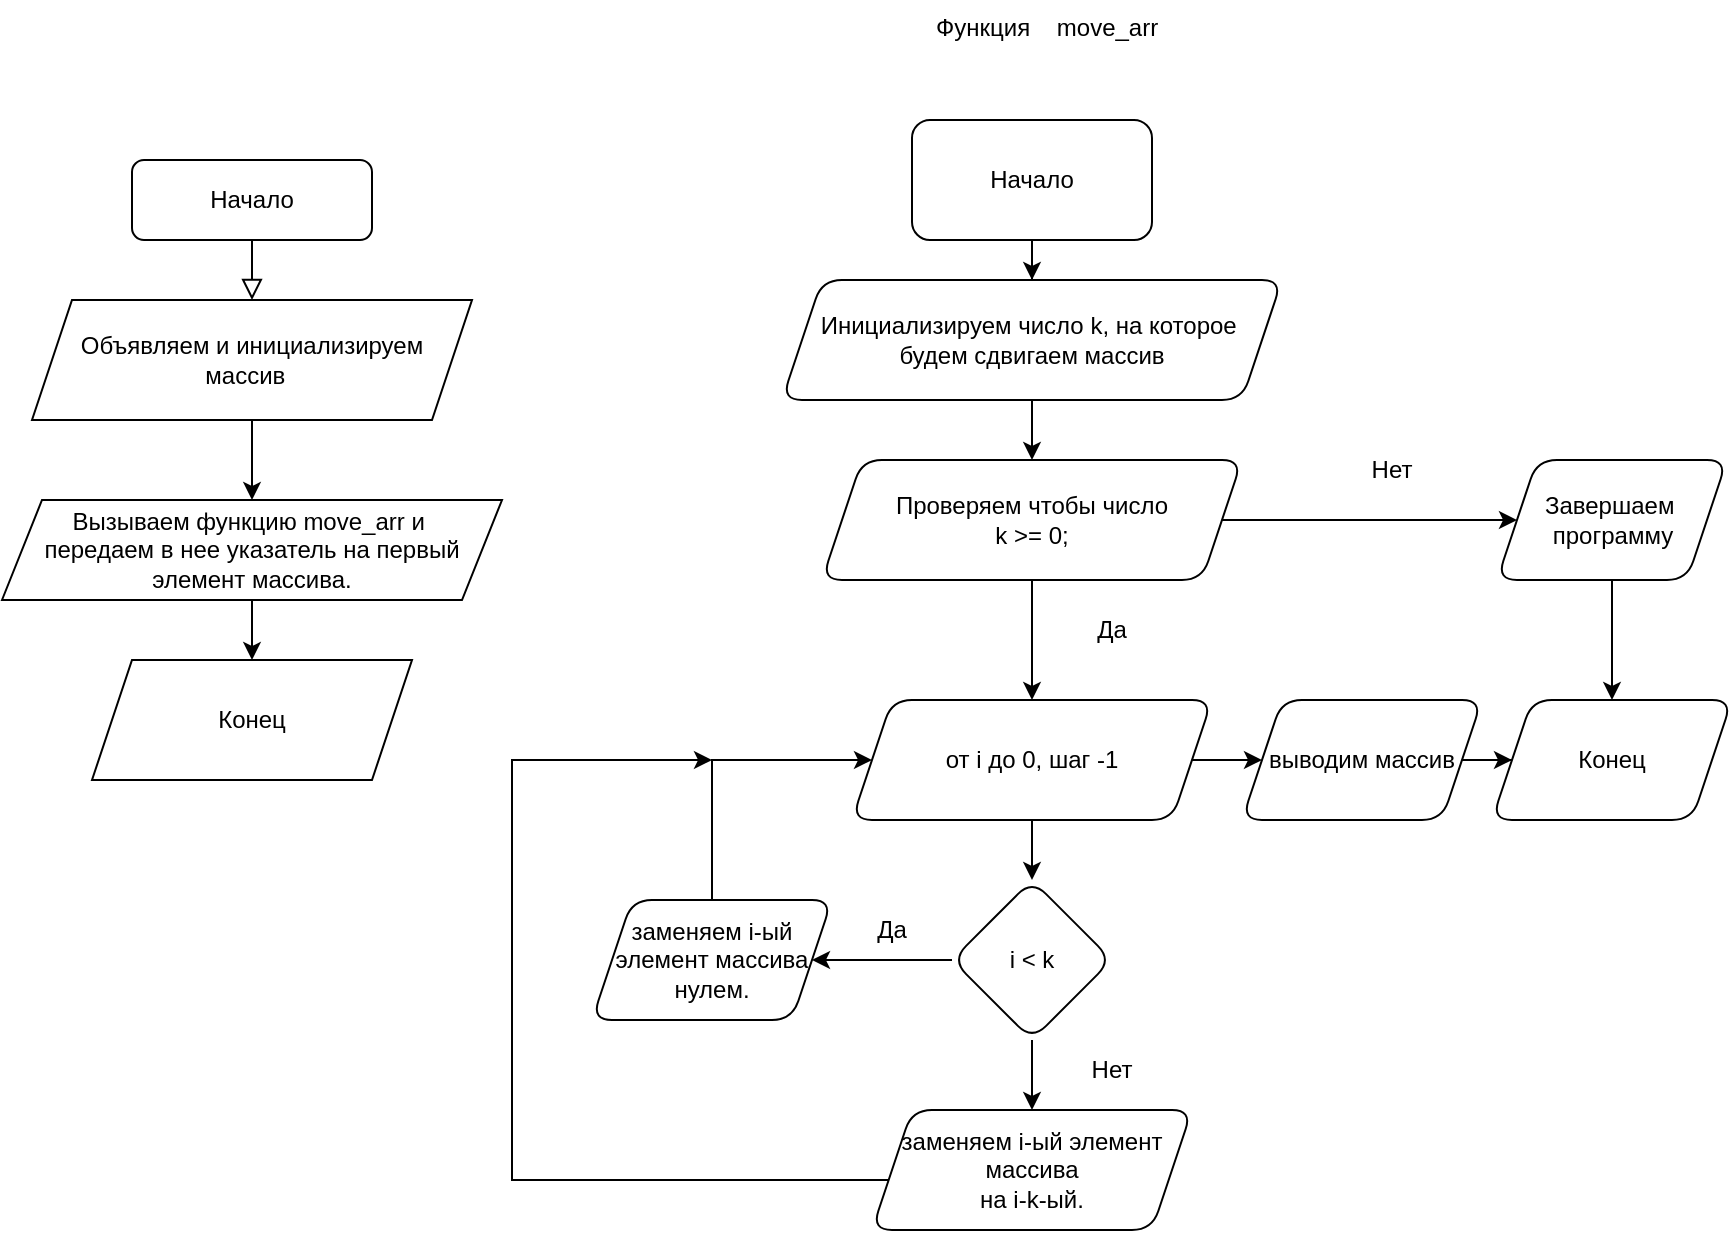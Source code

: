 <mxfile version="21.0.2" type="device"><diagram id="C5RBs43oDa-KdzZeNtuy" name="Page-1"><mxGraphModel dx="1434" dy="795" grid="1" gridSize="10" guides="1" tooltips="1" connect="1" arrows="1" fold="1" page="1" pageScale="1" pageWidth="827" pageHeight="1169" math="0" shadow="0"><root><mxCell id="WIyWlLk6GJQsqaUBKTNV-0"/><mxCell id="WIyWlLk6GJQsqaUBKTNV-1" parent="WIyWlLk6GJQsqaUBKTNV-0"/><mxCell id="WIyWlLk6GJQsqaUBKTNV-2" value="" style="rounded=0;html=1;jettySize=auto;orthogonalLoop=1;fontSize=11;endArrow=block;endFill=0;endSize=8;strokeWidth=1;shadow=0;labelBackgroundColor=none;edgeStyle=orthogonalEdgeStyle;entryX=0.5;entryY=0;entryDx=0;entryDy=0;" parent="WIyWlLk6GJQsqaUBKTNV-1" source="WIyWlLk6GJQsqaUBKTNV-3" target="ndH1BawbBAhZiwr_uZ70-0" edge="1"><mxGeometry relative="1" as="geometry"><mxPoint x="220" y="160" as="targetPoint"/></mxGeometry></mxCell><mxCell id="WIyWlLk6GJQsqaUBKTNV-3" value="Начало" style="rounded=1;whiteSpace=wrap;html=1;fontSize=12;glass=0;strokeWidth=1;shadow=0;" parent="WIyWlLk6GJQsqaUBKTNV-1" vertex="1"><mxGeometry x="160" y="110" width="120" height="40" as="geometry"/></mxCell><mxCell id="ndH1BawbBAhZiwr_uZ70-2" value="" style="edgeStyle=orthogonalEdgeStyle;rounded=0;orthogonalLoop=1;jettySize=auto;html=1;" parent="WIyWlLk6GJQsqaUBKTNV-1" source="ndH1BawbBAhZiwr_uZ70-0" target="ndH1BawbBAhZiwr_uZ70-1" edge="1"><mxGeometry relative="1" as="geometry"/></mxCell><mxCell id="ndH1BawbBAhZiwr_uZ70-0" value="Объявляем и инициализируем &lt;br&gt;массив&amp;nbsp;&amp;nbsp;" style="shape=parallelogram;perimeter=parallelogramPerimeter;whiteSpace=wrap;html=1;fixedSize=1;" parent="WIyWlLk6GJQsqaUBKTNV-1" vertex="1"><mxGeometry x="110" y="180" width="220" height="60" as="geometry"/></mxCell><mxCell id="ndH1BawbBAhZiwr_uZ70-4" value="" style="edgeStyle=orthogonalEdgeStyle;rounded=0;orthogonalLoop=1;jettySize=auto;html=1;" parent="WIyWlLk6GJQsqaUBKTNV-1" source="ndH1BawbBAhZiwr_uZ70-1" target="ndH1BawbBAhZiwr_uZ70-3" edge="1"><mxGeometry relative="1" as="geometry"/></mxCell><mxCell id="ndH1BawbBAhZiwr_uZ70-1" value="Вызываем функцию&amp;nbsp;move_arr и&amp;nbsp;&lt;br&gt;передаем в нее указатель на первый&lt;br&gt;элемент массива." style="shape=parallelogram;perimeter=parallelogramPerimeter;whiteSpace=wrap;html=1;fixedSize=1;" parent="WIyWlLk6GJQsqaUBKTNV-1" vertex="1"><mxGeometry x="95" y="280" width="250" height="50" as="geometry"/></mxCell><mxCell id="ndH1BawbBAhZiwr_uZ70-3" value="Конец" style="shape=parallelogram;perimeter=parallelogramPerimeter;whiteSpace=wrap;html=1;fixedSize=1;" parent="WIyWlLk6GJQsqaUBKTNV-1" vertex="1"><mxGeometry x="140" y="360" width="160" height="60" as="geometry"/></mxCell><mxCell id="ndH1BawbBAhZiwr_uZ70-5" value="Функция&amp;nbsp; &amp;nbsp; move_arr" style="text;whiteSpace=wrap;html=1;" parent="WIyWlLk6GJQsqaUBKTNV-1" vertex="1"><mxGeometry x="560" y="30" width="130" height="40" as="geometry"/></mxCell><mxCell id="ndH1BawbBAhZiwr_uZ70-8" value="" style="edgeStyle=orthogonalEdgeStyle;rounded=0;orthogonalLoop=1;jettySize=auto;html=1;" parent="WIyWlLk6GJQsqaUBKTNV-1" source="ndH1BawbBAhZiwr_uZ70-6" target="ndH1BawbBAhZiwr_uZ70-7" edge="1"><mxGeometry relative="1" as="geometry"/></mxCell><mxCell id="ndH1BawbBAhZiwr_uZ70-6" value="Начало" style="rounded=1;whiteSpace=wrap;html=1;" parent="WIyWlLk6GJQsqaUBKTNV-1" vertex="1"><mxGeometry x="550" y="90" width="120" height="60" as="geometry"/></mxCell><mxCell id="ndH1BawbBAhZiwr_uZ70-10" value="" style="edgeStyle=orthogonalEdgeStyle;rounded=0;orthogonalLoop=1;jettySize=auto;html=1;" parent="WIyWlLk6GJQsqaUBKTNV-1" source="ndH1BawbBAhZiwr_uZ70-7" target="ndH1BawbBAhZiwr_uZ70-9" edge="1"><mxGeometry relative="1" as="geometry"/></mxCell><mxCell id="ndH1BawbBAhZiwr_uZ70-7" value="Инициализируем число k, на которое&amp;nbsp;&lt;br&gt;будем сдвигаем массив" style="shape=parallelogram;perimeter=parallelogramPerimeter;whiteSpace=wrap;html=1;fixedSize=1;rounded=1;" parent="WIyWlLk6GJQsqaUBKTNV-1" vertex="1"><mxGeometry x="485" y="170" width="250" height="60" as="geometry"/></mxCell><mxCell id="ndH1BawbBAhZiwr_uZ70-15" value="" style="edgeStyle=orthogonalEdgeStyle;rounded=0;orthogonalLoop=1;jettySize=auto;html=1;" parent="WIyWlLk6GJQsqaUBKTNV-1" source="ndH1BawbBAhZiwr_uZ70-9" target="ndH1BawbBAhZiwr_uZ70-14" edge="1"><mxGeometry relative="1" as="geometry"/></mxCell><mxCell id="nCClJlRe7qVBqYcviywT-1" value="" style="edgeStyle=orthogonalEdgeStyle;rounded=0;orthogonalLoop=1;jettySize=auto;html=1;" parent="WIyWlLk6GJQsqaUBKTNV-1" source="ndH1BawbBAhZiwr_uZ70-9" target="ndH1BawbBAhZiwr_uZ70-11" edge="1"><mxGeometry relative="1" as="geometry"><mxPoint x="790" y="265" as="targetPoint"/></mxGeometry></mxCell><mxCell id="ndH1BawbBAhZiwr_uZ70-9" value="Проверяем чтобы число&lt;br&gt;k &amp;gt;= 0;" style="shape=parallelogram;perimeter=parallelogramPerimeter;whiteSpace=wrap;html=1;fixedSize=1;rounded=1;" parent="WIyWlLk6GJQsqaUBKTNV-1" vertex="1"><mxGeometry x="505" y="260" width="210" height="60" as="geometry"/></mxCell><mxCell id="nCClJlRe7qVBqYcviywT-3" value="" style="edgeStyle=orthogonalEdgeStyle;rounded=0;orthogonalLoop=1;jettySize=auto;html=1;" parent="WIyWlLk6GJQsqaUBKTNV-1" source="ndH1BawbBAhZiwr_uZ70-11" target="sb6ZLCJXf910zP3U9_Sr-14" edge="1"><mxGeometry relative="1" as="geometry"/></mxCell><mxCell id="ndH1BawbBAhZiwr_uZ70-11" value="Завершаем&amp;nbsp;&lt;br&gt;программу" style="shape=parallelogram;perimeter=parallelogramPerimeter;whiteSpace=wrap;html=1;fixedSize=1;rounded=1;" parent="WIyWlLk6GJQsqaUBKTNV-1" vertex="1"><mxGeometry x="842.5" y="260" width="115" height="60" as="geometry"/></mxCell><mxCell id="sb6ZLCJXf910zP3U9_Sr-1" value="" style="edgeStyle=orthogonalEdgeStyle;rounded=0;orthogonalLoop=1;jettySize=auto;html=1;" parent="WIyWlLk6GJQsqaUBKTNV-1" source="ndH1BawbBAhZiwr_uZ70-14" target="sb6ZLCJXf910zP3U9_Sr-0" edge="1"><mxGeometry relative="1" as="geometry"/></mxCell><mxCell id="sb6ZLCJXf910zP3U9_Sr-13" value="" style="edgeStyle=orthogonalEdgeStyle;rounded=0;orthogonalLoop=1;jettySize=auto;html=1;" parent="WIyWlLk6GJQsqaUBKTNV-1" source="ndH1BawbBAhZiwr_uZ70-14" target="sb6ZLCJXf910zP3U9_Sr-12" edge="1"><mxGeometry relative="1" as="geometry"/></mxCell><mxCell id="ndH1BawbBAhZiwr_uZ70-14" value="от i до 0, шаг -1" style="shape=parallelogram;perimeter=parallelogramPerimeter;whiteSpace=wrap;html=1;fixedSize=1;rounded=1;" parent="WIyWlLk6GJQsqaUBKTNV-1" vertex="1"><mxGeometry x="520" y="380" width="180" height="60" as="geometry"/></mxCell><mxCell id="ndH1BawbBAhZiwr_uZ70-16" value="Да" style="text;html=1;strokeColor=none;fillColor=none;align=center;verticalAlign=middle;whiteSpace=wrap;rounded=0;" parent="WIyWlLk6GJQsqaUBKTNV-1" vertex="1"><mxGeometry x="620" y="330" width="60" height="30" as="geometry"/></mxCell><mxCell id="sb6ZLCJXf910zP3U9_Sr-3" value="" style="edgeStyle=orthogonalEdgeStyle;rounded=0;orthogonalLoop=1;jettySize=auto;html=1;" parent="WIyWlLk6GJQsqaUBKTNV-1" source="sb6ZLCJXf910zP3U9_Sr-0" target="sb6ZLCJXf910zP3U9_Sr-2" edge="1"><mxGeometry relative="1" as="geometry"/></mxCell><mxCell id="sb6ZLCJXf910zP3U9_Sr-10" value="" style="edgeStyle=orthogonalEdgeStyle;rounded=0;orthogonalLoop=1;jettySize=auto;html=1;" parent="WIyWlLk6GJQsqaUBKTNV-1" source="sb6ZLCJXf910zP3U9_Sr-0" target="sb6ZLCJXf910zP3U9_Sr-9" edge="1"><mxGeometry relative="1" as="geometry"/></mxCell><mxCell id="sb6ZLCJXf910zP3U9_Sr-0" value="i &amp;lt; k" style="rhombus;whiteSpace=wrap;html=1;rounded=1;" parent="WIyWlLk6GJQsqaUBKTNV-1" vertex="1"><mxGeometry x="570" y="470" width="80" height="80" as="geometry"/></mxCell><mxCell id="sb6ZLCJXf910zP3U9_Sr-7" style="edgeStyle=orthogonalEdgeStyle;rounded=0;orthogonalLoop=1;jettySize=auto;html=1;entryX=0;entryY=0.5;entryDx=0;entryDy=0;" parent="WIyWlLk6GJQsqaUBKTNV-1" source="sb6ZLCJXf910zP3U9_Sr-2" target="ndH1BawbBAhZiwr_uZ70-14" edge="1"><mxGeometry relative="1" as="geometry"><mxPoint x="450" y="410" as="targetPoint"/><Array as="points"><mxPoint x="450" y="410"/></Array></mxGeometry></mxCell><mxCell id="sb6ZLCJXf910zP3U9_Sr-2" value="&lt;div&gt;заменяем i-ый &lt;br&gt;&lt;/div&gt;&lt;div&gt;элемент массива&lt;/div&gt;&lt;div&gt;нулем.&lt;br&gt;&lt;/div&gt;" style="shape=parallelogram;perimeter=parallelogramPerimeter;whiteSpace=wrap;html=1;fixedSize=1;rounded=1;" parent="WIyWlLk6GJQsqaUBKTNV-1" vertex="1"><mxGeometry x="390" y="480" width="120" height="60" as="geometry"/></mxCell><mxCell id="sb6ZLCJXf910zP3U9_Sr-8" value="Да" style="text;html=1;strokeColor=none;fillColor=none;align=center;verticalAlign=middle;whiteSpace=wrap;rounded=0;" parent="WIyWlLk6GJQsqaUBKTNV-1" vertex="1"><mxGeometry x="510" y="480" width="60" height="30" as="geometry"/></mxCell><mxCell id="sb6ZLCJXf910zP3U9_Sr-11" style="edgeStyle=orthogonalEdgeStyle;rounded=0;orthogonalLoop=1;jettySize=auto;html=1;" parent="WIyWlLk6GJQsqaUBKTNV-1" source="sb6ZLCJXf910zP3U9_Sr-9" edge="1"><mxGeometry relative="1" as="geometry"><mxPoint x="450" y="410" as="targetPoint"/><Array as="points"><mxPoint x="350" y="620"/><mxPoint x="350" y="410"/></Array></mxGeometry></mxCell><mxCell id="sb6ZLCJXf910zP3U9_Sr-9" value="&lt;div&gt;заменяем i-ый элемент массива&lt;/div&gt;&lt;div&gt;на i-k-ый.&lt;br&gt;&lt;/div&gt;" style="shape=parallelogram;perimeter=parallelogramPerimeter;whiteSpace=wrap;html=1;fixedSize=1;rounded=1;" parent="WIyWlLk6GJQsqaUBKTNV-1" vertex="1"><mxGeometry x="530" y="585" width="160" height="60" as="geometry"/></mxCell><mxCell id="sb6ZLCJXf910zP3U9_Sr-15" value="" style="edgeStyle=orthogonalEdgeStyle;rounded=0;orthogonalLoop=1;jettySize=auto;html=1;" parent="WIyWlLk6GJQsqaUBKTNV-1" source="sb6ZLCJXf910zP3U9_Sr-12" target="sb6ZLCJXf910zP3U9_Sr-14" edge="1"><mxGeometry relative="1" as="geometry"/></mxCell><mxCell id="sb6ZLCJXf910zP3U9_Sr-12" value="выводим массив" style="shape=parallelogram;perimeter=parallelogramPerimeter;whiteSpace=wrap;html=1;fixedSize=1;rounded=1;" parent="WIyWlLk6GJQsqaUBKTNV-1" vertex="1"><mxGeometry x="715" y="380" width="120" height="60" as="geometry"/></mxCell><mxCell id="sb6ZLCJXf910zP3U9_Sr-14" value="Конец" style="shape=parallelogram;perimeter=parallelogramPerimeter;whiteSpace=wrap;html=1;fixedSize=1;rounded=1;" parent="WIyWlLk6GJQsqaUBKTNV-1" vertex="1"><mxGeometry x="840" y="380" width="120" height="60" as="geometry"/></mxCell><mxCell id="sb6ZLCJXf910zP3U9_Sr-16" value="Нет" style="text;html=1;strokeColor=none;fillColor=none;align=center;verticalAlign=middle;whiteSpace=wrap;rounded=0;" parent="WIyWlLk6GJQsqaUBKTNV-1" vertex="1"><mxGeometry x="620" y="550" width="60" height="30" as="geometry"/></mxCell><mxCell id="nCClJlRe7qVBqYcviywT-2" value="Нет" style="text;html=1;strokeColor=none;fillColor=none;align=center;verticalAlign=middle;whiteSpace=wrap;rounded=0;" parent="WIyWlLk6GJQsqaUBKTNV-1" vertex="1"><mxGeometry x="760" y="250" width="60" height="30" as="geometry"/></mxCell></root></mxGraphModel></diagram></mxfile>